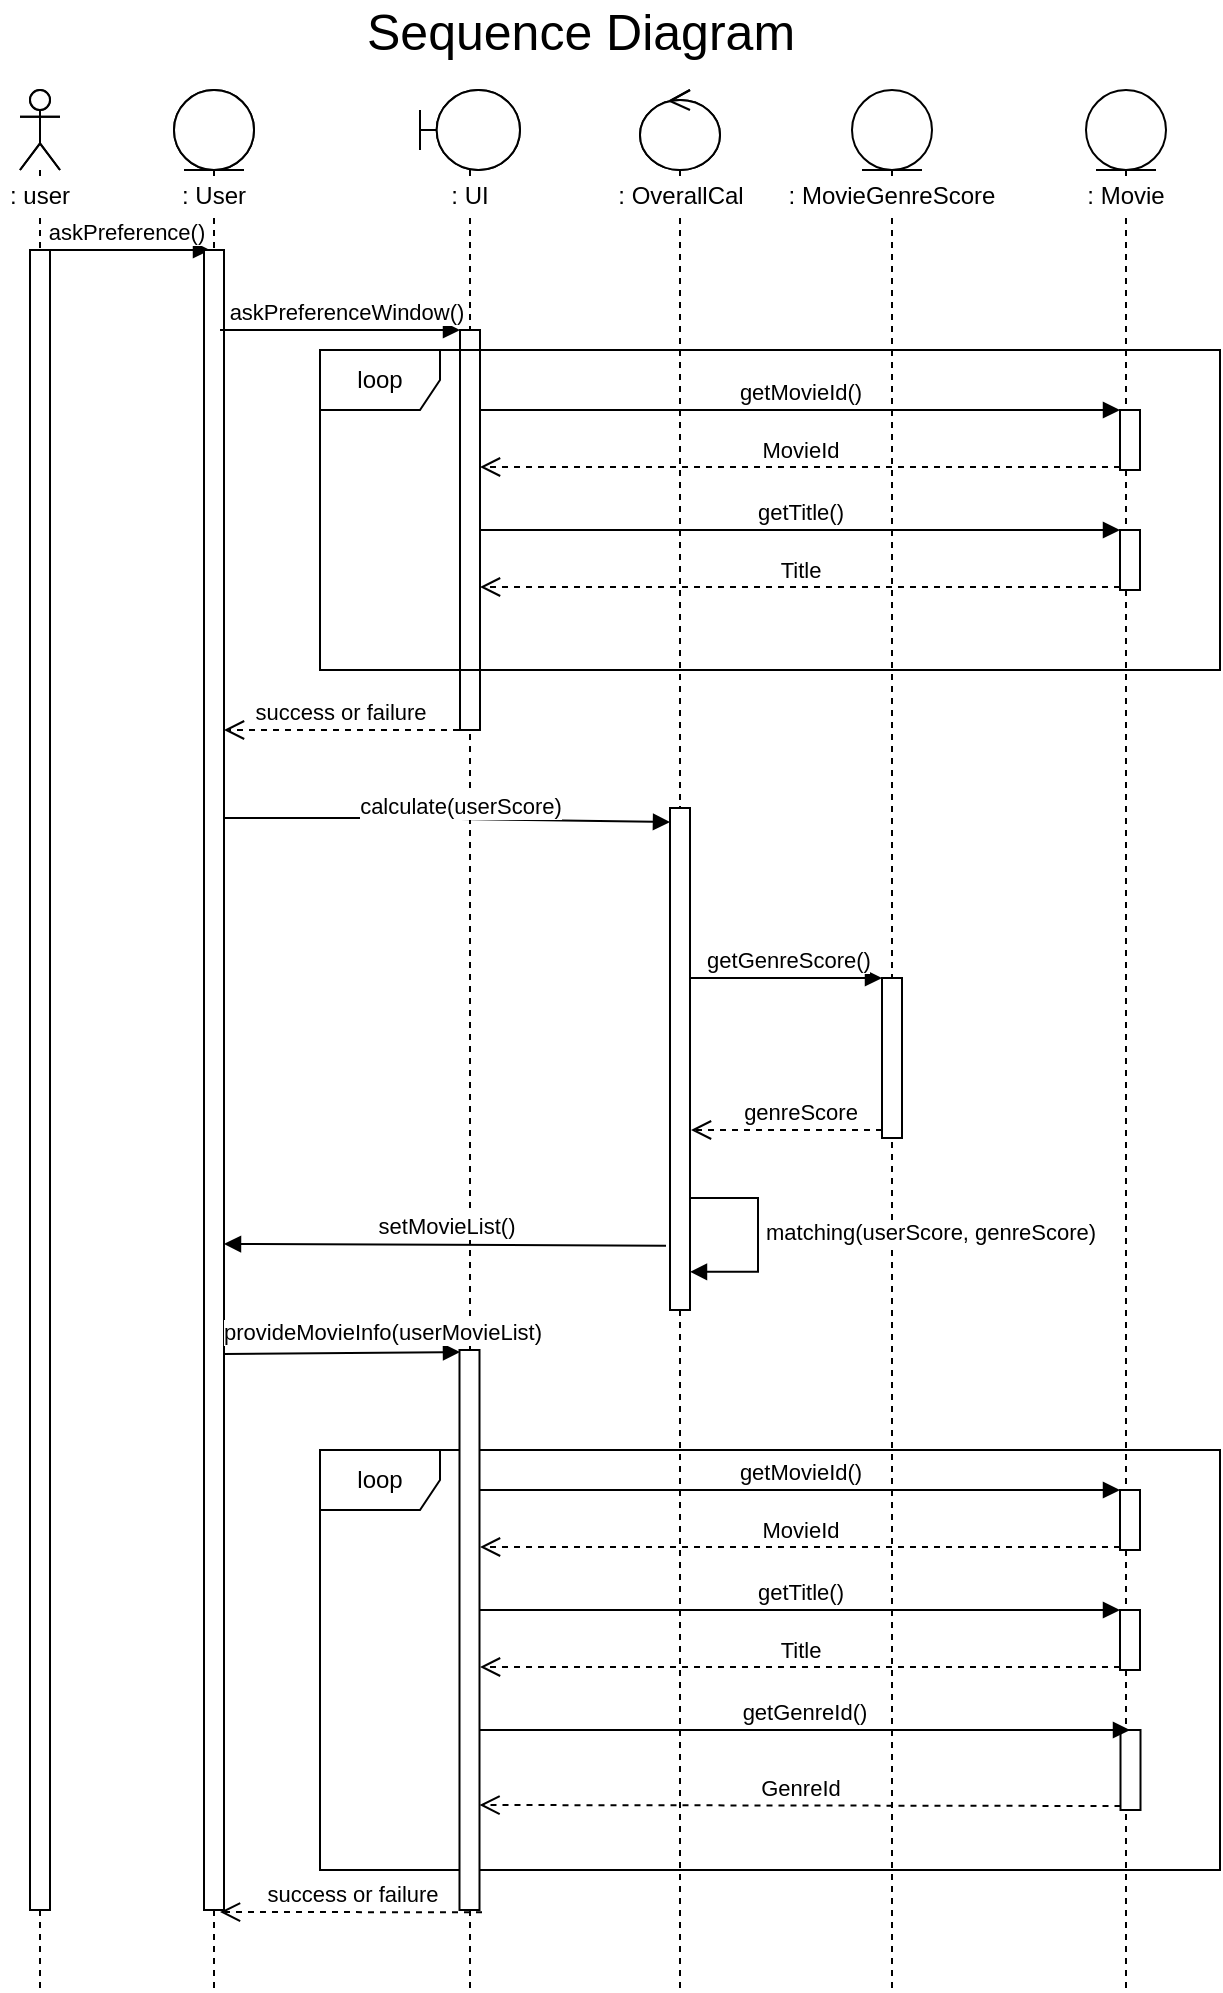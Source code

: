 <mxfile version="14.5.1" type="device"><diagram id="Uha5RtpQj5pdw2t7mi1n" name="Page-1"><mxGraphModel dx="1422" dy="822" grid="1" gridSize="10" guides="1" tooltips="1" connect="1" arrows="1" fold="1" page="1" pageScale="1" pageWidth="827" pageHeight="1169" math="0" shadow="0"><root><mxCell id="0"/><mxCell id="1" parent="0"/><mxCell id="TcRANK5WZS-m40qTyu6G-1" value="loop" style="shape=umlFrame;whiteSpace=wrap;html=1;fillColor=#FFFFFF;" vertex="1" parent="1"><mxGeometry x="540" y="1030" width="450" height="210" as="geometry"/></mxCell><mxCell id="TcRANK5WZS-m40qTyu6G-2" value="" style="shape=umlLifeline;participant=umlEntity;perimeter=lifelinePerimeter;whiteSpace=wrap;html=1;container=1;collapsible=0;recursiveResize=0;verticalAlign=top;spacingTop=36;outlineConnect=0;fillColor=#FFFFFF;" vertex="1" parent="1"><mxGeometry x="923" y="350" width="40" height="950" as="geometry"/></mxCell><mxCell id="TcRANK5WZS-m40qTyu6G-3" value="" style="html=1;points=[];perimeter=orthogonalPerimeter;" vertex="1" parent="TcRANK5WZS-m40qTyu6G-2"><mxGeometry x="17.25" y="820" width="10" height="40" as="geometry"/></mxCell><mxCell id="TcRANK5WZS-m40qTyu6G-4" value="getGenreId()" style="html=1;verticalAlign=bottom;endArrow=block;" edge="1" parent="TcRANK5WZS-m40qTyu6G-2" source="TcRANK5WZS-m40qTyu6G-19"><mxGeometry relative="1" as="geometry"><mxPoint x="-313.25" y="810" as="sourcePoint"/><mxPoint x="22" y="820" as="targetPoint"/></mxGeometry></mxCell><mxCell id="TcRANK5WZS-m40qTyu6G-5" value="" style="shape=umlLifeline;participant=umlControl;perimeter=lifelinePerimeter;whiteSpace=wrap;html=1;container=1;collapsible=0;recursiveResize=0;verticalAlign=top;spacingTop=36;outlineConnect=0;fillColor=#FFFFFF;" vertex="1" parent="1"><mxGeometry x="700" y="350" width="40" height="300" as="geometry"/></mxCell><mxCell id="TcRANK5WZS-m40qTyu6G-6" value="" style="shape=umlLifeline;participant=umlActor;perimeter=lifelinePerimeter;whiteSpace=wrap;html=1;container=1;collapsible=0;recursiveResize=0;verticalAlign=top;spacingTop=36;outlineConnect=0;" vertex="1" parent="1"><mxGeometry x="390" y="350" width="20" height="300" as="geometry"/></mxCell><mxCell id="TcRANK5WZS-m40qTyu6G-7" value="" style="shape=umlLifeline;participant=umlBoundary;perimeter=lifelinePerimeter;whiteSpace=wrap;html=1;container=1;collapsible=0;recursiveResize=0;verticalAlign=top;spacingTop=36;outlineConnect=0;size=40;" vertex="1" parent="1"><mxGeometry x="590" y="350" width="50" height="300" as="geometry"/></mxCell><mxCell id="TcRANK5WZS-m40qTyu6G-8" value="askPreference()" style="html=1;verticalAlign=bottom;endArrow=block;" edge="1" parent="1" source="TcRANK5WZS-m40qTyu6G-6"><mxGeometry width="80" relative="1" as="geometry"><mxPoint x="400" y="430" as="sourcePoint"/><mxPoint x="485" y="430" as="targetPoint"/></mxGeometry></mxCell><mxCell id="TcRANK5WZS-m40qTyu6G-9" value=": Movie" style="text;html=1;align=center;verticalAlign=middle;whiteSpace=wrap;rounded=0;fillColor=#FFFFFF;" vertex="1" parent="1"><mxGeometry x="920" y="393" width="46" height="20" as="geometry"/></mxCell><mxCell id="TcRANK5WZS-m40qTyu6G-10" value="" style="shape=umlLifeline;participant=umlEntity;perimeter=lifelinePerimeter;whiteSpace=wrap;html=1;container=1;collapsible=0;recursiveResize=0;verticalAlign=top;spacingTop=36;outlineConnect=0;fillColor=#FFFFFF;" vertex="1" parent="1"><mxGeometry x="467" y="350" width="40" height="300" as="geometry"/></mxCell><mxCell id="TcRANK5WZS-m40qTyu6G-11" value="" style="shape=umlLifeline;participant=umlEntity;perimeter=lifelinePerimeter;whiteSpace=wrap;html=1;container=1;collapsible=0;recursiveResize=0;verticalAlign=top;spacingTop=36;outlineConnect=0;fillColor=#FFFFFF;" vertex="1" parent="1"><mxGeometry x="806" y="350" width="40" height="950" as="geometry"/></mxCell><mxCell id="TcRANK5WZS-m40qTyu6G-12" value="" style="html=1;points=[];perimeter=orthogonalPerimeter;fillColor=#FFFFFF;" vertex="1" parent="TcRANK5WZS-m40qTyu6G-11"><mxGeometry x="15" y="444" width="10" height="80" as="geometry"/></mxCell><mxCell id="TcRANK5WZS-m40qTyu6G-13" value="" style="shape=umlLifeline;participant=umlActor;perimeter=lifelinePerimeter;whiteSpace=wrap;html=1;container=1;collapsible=0;recursiveResize=0;verticalAlign=top;spacingTop=36;outlineConnect=0;" vertex="1" parent="TcRANK5WZS-m40qTyu6G-11"><mxGeometry x="-416" width="20" height="950" as="geometry"/></mxCell><mxCell id="TcRANK5WZS-m40qTyu6G-14" value="" style="html=1;points=[];perimeter=orthogonalPerimeter;fillColor=#FFFFFF;" vertex="1" parent="TcRANK5WZS-m40qTyu6G-13"><mxGeometry x="5" y="80" width="10" height="830" as="geometry"/></mxCell><mxCell id="TcRANK5WZS-m40qTyu6G-15" value="" style="shape=umlLifeline;participant=umlEntity;perimeter=lifelinePerimeter;whiteSpace=wrap;html=1;container=1;collapsible=0;recursiveResize=0;verticalAlign=top;spacingTop=36;outlineConnect=0;fillColor=#FFFFFF;" vertex="1" parent="TcRANK5WZS-m40qTyu6G-11"><mxGeometry x="-339" width="40" height="950" as="geometry"/></mxCell><mxCell id="TcRANK5WZS-m40qTyu6G-16" value="" style="html=1;points=[];perimeter=orthogonalPerimeter;fillColor=#FFFFFF;" vertex="1" parent="TcRANK5WZS-m40qTyu6G-15"><mxGeometry x="15" y="80" width="10" height="830" as="geometry"/></mxCell><mxCell id="TcRANK5WZS-m40qTyu6G-17" value="" style="shape=umlLifeline;participant=umlBoundary;perimeter=lifelinePerimeter;whiteSpace=wrap;html=1;container=1;collapsible=0;recursiveResize=0;verticalAlign=top;spacingTop=36;outlineConnect=0;size=40;" vertex="1" parent="TcRANK5WZS-m40qTyu6G-11"><mxGeometry x="-216" width="50" height="950" as="geometry"/></mxCell><mxCell id="TcRANK5WZS-m40qTyu6G-18" value="" style="html=1;points=[];perimeter=orthogonalPerimeter;fillColor=#FFFFFF;" vertex="1" parent="TcRANK5WZS-m40qTyu6G-17"><mxGeometry x="20" y="120" width="10" height="200" as="geometry"/></mxCell><mxCell id="TcRANK5WZS-m40qTyu6G-19" value="" style="html=1;points=[];perimeter=orthogonalPerimeter;" vertex="1" parent="TcRANK5WZS-m40qTyu6G-17"><mxGeometry x="19.75" y="630" width="10" height="280" as="geometry"/></mxCell><mxCell id="TcRANK5WZS-m40qTyu6G-20" value="" style="shape=umlLifeline;participant=umlControl;perimeter=lifelinePerimeter;whiteSpace=wrap;html=1;container=1;collapsible=0;recursiveResize=0;verticalAlign=top;spacingTop=36;outlineConnect=0;fillColor=#FFFFFF;" vertex="1" parent="TcRANK5WZS-m40qTyu6G-11"><mxGeometry x="-106" width="40" height="950" as="geometry"/></mxCell><mxCell id="TcRANK5WZS-m40qTyu6G-21" value="" style="html=1;points=[];perimeter=orthogonalPerimeter;fillColor=#FFFFFF;" vertex="1" parent="TcRANK5WZS-m40qTyu6G-20"><mxGeometry x="15" y="359" width="10" height="251" as="geometry"/></mxCell><mxCell id="TcRANK5WZS-m40qTyu6G-22" value="askPreferenceWindow()" style="html=1;verticalAlign=bottom;endArrow=block;entryX=0;entryY=0;" edge="1" parent="TcRANK5WZS-m40qTyu6G-11" target="TcRANK5WZS-m40qTyu6G-18"><mxGeometry x="0.028" relative="1" as="geometry"><mxPoint x="-316" y="120" as="sourcePoint"/><mxPoint x="1" as="offset"/></mxGeometry></mxCell><mxCell id="TcRANK5WZS-m40qTyu6G-23" value="success or failure" style="html=1;verticalAlign=bottom;endArrow=open;dashed=1;endSize=8;exitX=0;exitY=0.95;" edge="1" parent="TcRANK5WZS-m40qTyu6G-11"><mxGeometry x="0.061" relative="1" as="geometry"><mxPoint x="-314" y="320" as="targetPoint"/><mxPoint x="-190.5" y="320" as="sourcePoint"/><mxPoint as="offset"/></mxGeometry></mxCell><mxCell id="TcRANK5WZS-m40qTyu6G-24" value="setMovieList()" style="html=1;verticalAlign=bottom;endArrow=block;exitX=-0.2;exitY=0.872;exitDx=0;exitDy=0;exitPerimeter=0;" edge="1" parent="TcRANK5WZS-m40qTyu6G-11" source="TcRANK5WZS-m40qTyu6G-21"><mxGeometry width="80" relative="1" as="geometry"><mxPoint x="-96" y="577" as="sourcePoint"/><mxPoint x="-314" y="577" as="targetPoint"/></mxGeometry></mxCell><mxCell id="TcRANK5WZS-m40qTyu6G-25" value="success or failure" style="html=1;verticalAlign=bottom;endArrow=open;dashed=1;endSize=8;exitX=1.125;exitY=1.004;exitDx=0;exitDy=0;exitPerimeter=0;" edge="1" parent="TcRANK5WZS-m40qTyu6G-11" source="TcRANK5WZS-m40qTyu6G-19"><mxGeometry relative="1" as="geometry"><mxPoint x="-186" y="880" as="sourcePoint"/><mxPoint x="-316" y="911" as="targetPoint"/></mxGeometry></mxCell><mxCell id="TcRANK5WZS-m40qTyu6G-26" value=": MovieGenreScore" style="text;html=1;align=center;verticalAlign=middle;whiteSpace=wrap;rounded=0;fillColor=#FFFFFF;" vertex="1" parent="1"><mxGeometry x="766" y="393" width="120" height="20" as="geometry"/></mxCell><mxCell id="TcRANK5WZS-m40qTyu6G-27" value=": UI" style="text;html=1;align=center;verticalAlign=middle;whiteSpace=wrap;rounded=0;fillColor=#FFFFFF;" vertex="1" parent="1"><mxGeometry x="595" y="393" width="40" height="20" as="geometry"/></mxCell><mxCell id="TcRANK5WZS-m40qTyu6G-28" value=": User" style="text;html=1;align=center;verticalAlign=middle;whiteSpace=wrap;rounded=0;fillColor=#FFFFFF;" vertex="1" parent="1"><mxGeometry x="467" y="393" width="40" height="20" as="geometry"/></mxCell><mxCell id="TcRANK5WZS-m40qTyu6G-29" value="getGenreScore()" style="html=1;verticalAlign=bottom;endArrow=block;entryX=0;entryY=0;" edge="1" parent="1" target="TcRANK5WZS-m40qTyu6G-12"><mxGeometry relative="1" as="geometry"><mxPoint x="725.5" y="794" as="sourcePoint"/></mxGeometry></mxCell><mxCell id="TcRANK5WZS-m40qTyu6G-30" value="genreScore" style="html=1;verticalAlign=bottom;endArrow=open;dashed=1;endSize=8;exitX=0;exitY=0.95;" edge="1" parent="1" source="TcRANK5WZS-m40qTyu6G-12"><mxGeometry x="-0.141" relative="1" as="geometry"><mxPoint x="725.5" y="870" as="targetPoint"/><mxPoint as="offset"/></mxGeometry></mxCell><mxCell id="TcRANK5WZS-m40qTyu6G-31" value="matching(userScore, genreScore)" style="edgeStyle=orthogonalEdgeStyle;html=1;align=left;spacingLeft=2;endArrow=block;rounded=0;entryX=1;entryY=0.924;entryDx=0;entryDy=0;entryPerimeter=0;" edge="1" parent="1" target="TcRANK5WZS-m40qTyu6G-21"><mxGeometry x="-0.038" relative="1" as="geometry"><mxPoint x="725" y="904" as="sourcePoint"/><Array as="points"><mxPoint x="759" y="904"/><mxPoint x="759" y="940"/></Array><mxPoint x="733.5" y="924" as="targetPoint"/><mxPoint as="offset"/></mxGeometry></mxCell><mxCell id="TcRANK5WZS-m40qTyu6G-32" value="calculate(userScore)" style="html=1;verticalAlign=bottom;endArrow=block;entryX=0;entryY=0.028;entryDx=0;entryDy=0;entryPerimeter=0;" edge="1" parent="1" target="TcRANK5WZS-m40qTyu6G-21"><mxGeometry x="0.059" y="-2" width="80" relative="1" as="geometry"><mxPoint x="492" y="714" as="sourcePoint"/><mxPoint x="710" y="714" as="targetPoint"/><Array as="points"><mxPoint x="575.5" y="714"/></Array><mxPoint as="offset"/></mxGeometry></mxCell><mxCell id="TcRANK5WZS-m40qTyu6G-33" value="loop" style="shape=umlFrame;whiteSpace=wrap;html=1;fillColor=#FFFFFF;" vertex="1" parent="1"><mxGeometry x="540" y="480" width="450" height="160" as="geometry"/></mxCell><mxCell id="TcRANK5WZS-m40qTyu6G-34" value="" style="html=1;points=[];perimeter=orthogonalPerimeter;fillColor=#FFFFFF;" vertex="1" parent="1"><mxGeometry x="940" y="510" width="10" height="30" as="geometry"/></mxCell><mxCell id="TcRANK5WZS-m40qTyu6G-35" value="getMovieId()" style="html=1;verticalAlign=bottom;endArrow=block;entryX=0;entryY=0;" edge="1" parent="1" source="TcRANK5WZS-m40qTyu6G-18" target="TcRANK5WZS-m40qTyu6G-34"><mxGeometry relative="1" as="geometry"><mxPoint x="870" y="510" as="sourcePoint"/></mxGeometry></mxCell><mxCell id="TcRANK5WZS-m40qTyu6G-36" value="MovieId" style="html=1;verticalAlign=bottom;endArrow=open;dashed=1;endSize=8;exitX=0;exitY=0.95;" edge="1" parent="1" source="TcRANK5WZS-m40qTyu6G-34" target="TcRANK5WZS-m40qTyu6G-18"><mxGeometry relative="1" as="geometry"><mxPoint x="870" y="586" as="targetPoint"/><mxPoint as="offset"/></mxGeometry></mxCell><mxCell id="TcRANK5WZS-m40qTyu6G-37" value="&lt;font style=&quot;font-size: 25px&quot;&gt;Sequence Diagram&lt;/font&gt;" style="text;html=1;align=center;verticalAlign=middle;resizable=0;points=[];autosize=1;strokeColor=none;" vertex="1" parent="1"><mxGeometry x="555" y="310" width="230" height="20" as="geometry"/></mxCell><mxCell id="TcRANK5WZS-m40qTyu6G-38" value=": user" style="text;html=1;align=center;verticalAlign=middle;whiteSpace=wrap;rounded=0;fillColor=#FFFFFF;" vertex="1" parent="1"><mxGeometry x="380" y="393" width="40" height="20" as="geometry"/></mxCell><mxCell id="TcRANK5WZS-m40qTyu6G-39" value=": OverallCal" style="text;html=1;align=center;verticalAlign=middle;whiteSpace=wrap;rounded=0;fillColor=#FFFFFF;" vertex="1" parent="1"><mxGeometry x="678.5" y="393" width="83" height="20" as="geometry"/></mxCell><mxCell id="TcRANK5WZS-m40qTyu6G-40" value="provideMovieInfo(userMovieList)" style="html=1;verticalAlign=bottom;endArrow=block;exitX=1;exitY=0.665;exitDx=0;exitDy=0;exitPerimeter=0;" edge="1" parent="1" source="TcRANK5WZS-m40qTyu6G-16"><mxGeometry x="0.35" y="1" width="80" relative="1" as="geometry"><mxPoint x="500" y="981" as="sourcePoint"/><mxPoint x="610" y="981" as="targetPoint"/><mxPoint as="offset"/></mxGeometry></mxCell><mxCell id="TcRANK5WZS-m40qTyu6G-41" value="GenreId" style="html=1;verticalAlign=bottom;endArrow=open;dashed=1;endSize=8;exitX=0;exitY=0.95;" edge="1" parent="1" source="TcRANK5WZS-m40qTyu6G-3"><mxGeometry relative="1" as="geometry"><mxPoint x="619.75" y="1207.5" as="targetPoint"/></mxGeometry></mxCell><mxCell id="TcRANK5WZS-m40qTyu6G-42" value="" style="html=1;points=[];perimeter=orthogonalPerimeter;fillColor=#FFFFFF;" vertex="1" parent="1"><mxGeometry x="940" y="570" width="10" height="30" as="geometry"/></mxCell><mxCell id="TcRANK5WZS-m40qTyu6G-43" value="getTitle()" style="html=1;verticalAlign=bottom;endArrow=block;entryX=0;entryY=0;" edge="1" parent="1" target="TcRANK5WZS-m40qTyu6G-42"><mxGeometry relative="1" as="geometry"><mxPoint x="620" y="570" as="sourcePoint"/></mxGeometry></mxCell><mxCell id="TcRANK5WZS-m40qTyu6G-44" value="Title" style="html=1;verticalAlign=bottom;endArrow=open;dashed=1;endSize=8;exitX=0;exitY=0.95;" edge="1" parent="1" source="TcRANK5WZS-m40qTyu6G-42"><mxGeometry relative="1" as="geometry"><mxPoint x="620" y="598.5" as="targetPoint"/><mxPoint as="offset"/></mxGeometry></mxCell><mxCell id="TcRANK5WZS-m40qTyu6G-45" value="" style="html=1;points=[];perimeter=orthogonalPerimeter;fillColor=#FFFFFF;" vertex="1" parent="1"><mxGeometry x="940" y="1050" width="10" height="30" as="geometry"/></mxCell><mxCell id="TcRANK5WZS-m40qTyu6G-46" value="getMovieId()" style="html=1;verticalAlign=bottom;endArrow=block;entryX=0;entryY=0;" edge="1" parent="1" target="TcRANK5WZS-m40qTyu6G-45"><mxGeometry relative="1" as="geometry"><mxPoint x="620" y="1050" as="sourcePoint"/></mxGeometry></mxCell><mxCell id="TcRANK5WZS-m40qTyu6G-47" value="MovieId" style="html=1;verticalAlign=bottom;endArrow=open;dashed=1;endSize=8;exitX=0;exitY=0.95;" edge="1" parent="1" source="TcRANK5WZS-m40qTyu6G-45"><mxGeometry relative="1" as="geometry"><mxPoint x="620" y="1078.5" as="targetPoint"/><mxPoint as="offset"/></mxGeometry></mxCell><mxCell id="TcRANK5WZS-m40qTyu6G-48" value="" style="html=1;points=[];perimeter=orthogonalPerimeter;fillColor=#FFFFFF;" vertex="1" parent="1"><mxGeometry x="940" y="1110" width="10" height="30" as="geometry"/></mxCell><mxCell id="TcRANK5WZS-m40qTyu6G-49" value="getTitle()" style="html=1;verticalAlign=bottom;endArrow=block;entryX=0;entryY=0;" edge="1" parent="1" target="TcRANK5WZS-m40qTyu6G-48"><mxGeometry relative="1" as="geometry"><mxPoint x="620" y="1110" as="sourcePoint"/></mxGeometry></mxCell><mxCell id="TcRANK5WZS-m40qTyu6G-50" value="Title" style="html=1;verticalAlign=bottom;endArrow=open;dashed=1;endSize=8;exitX=0;exitY=0.95;" edge="1" parent="1" source="TcRANK5WZS-m40qTyu6G-48"><mxGeometry relative="1" as="geometry"><mxPoint x="620" y="1138.5" as="targetPoint"/><mxPoint as="offset"/></mxGeometry></mxCell></root></mxGraphModel></diagram></mxfile>